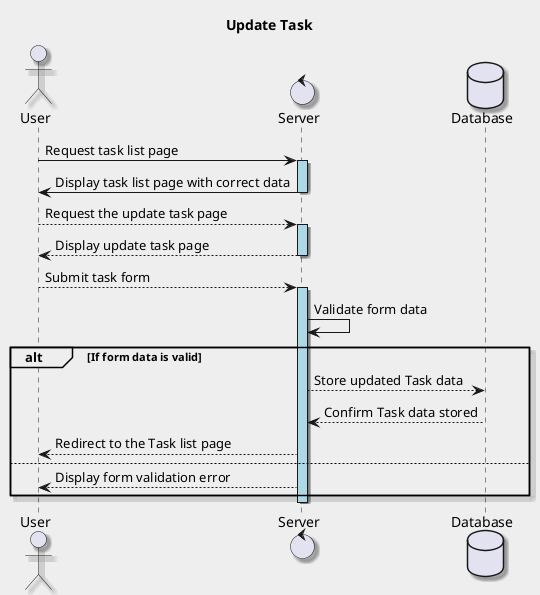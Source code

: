 @startuml UpdateTask
    title Update Task
    skinparam backgroundColor #EEEEEE
    skinparam shadowing true

    actor User
    control Server
    database Database
    User -> Server : Request task list page
    activate Server #lightblue
    Server -> User : Display task list page with correct data
    deactivate Server
    User --> Server : Request the update task page
    activate Server  #lightblue
    Server --> User : Display update task page
    deactivate Server 
    User --> Server : Submit task form
    activate Server #lightblue
    Server -> Server : Validate form data
    alt If form data is valid
        Server --> Database : Store updated Task data
        Database --> Server : Confirm Task data stored
        Server --> User : Redirect to the Task list page
    else
        Server --> User : Display form validation error
    end
    deactivate Server
@enduml
